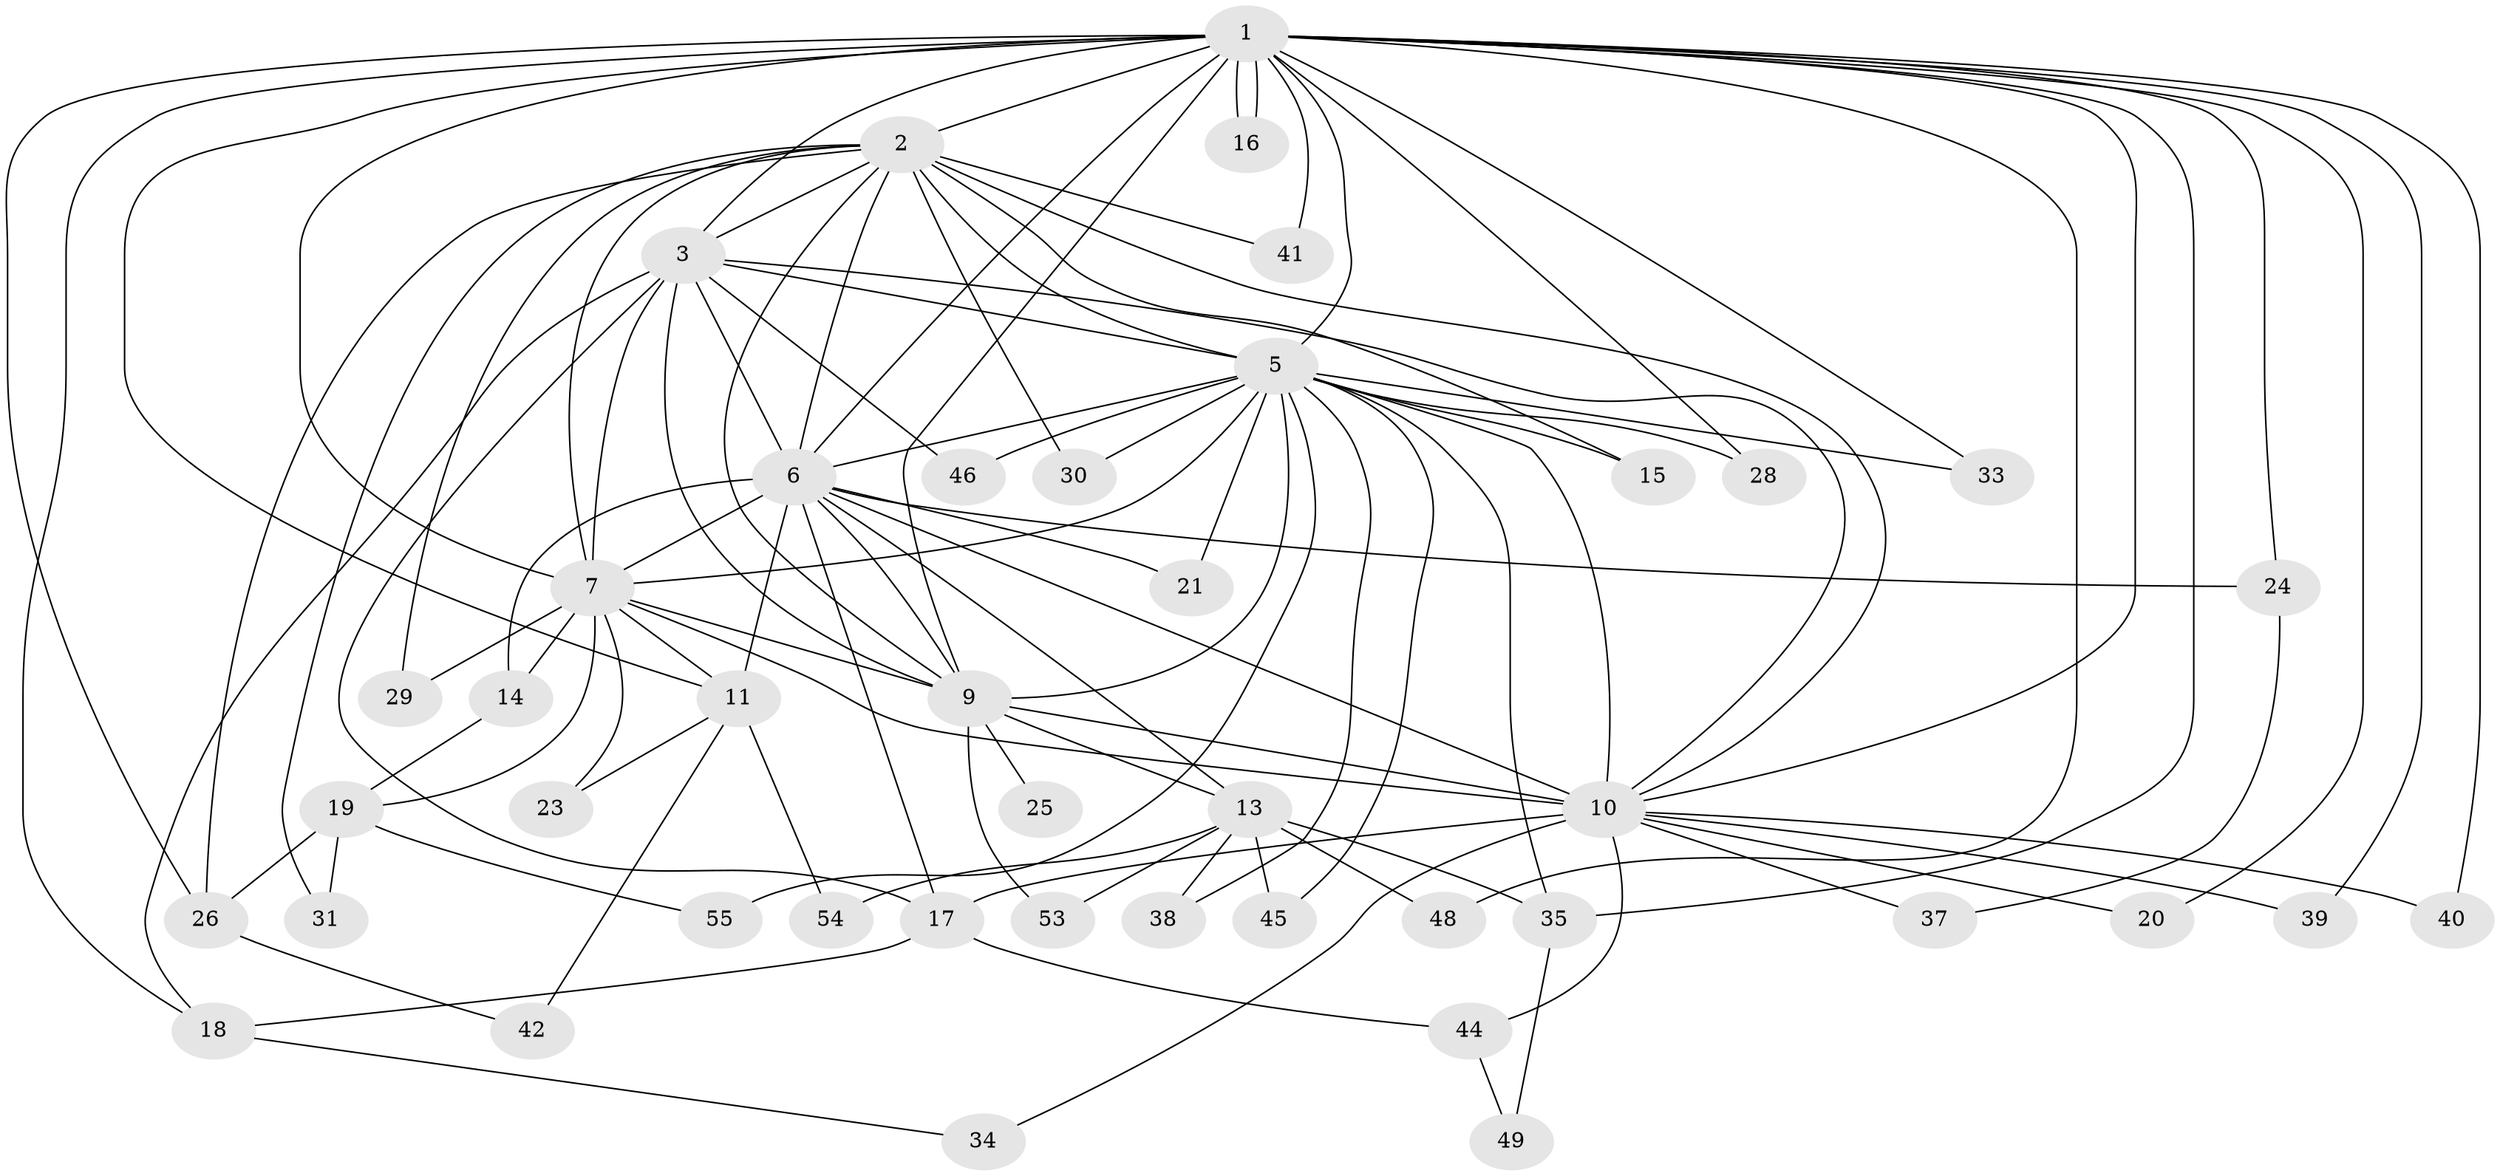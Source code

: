 // original degree distribution, {18: 0.03571428571428571, 16: 0.05357142857142857, 13: 0.05357142857142857, 15: 0.017857142857142856, 17: 0.017857142857142856, 5: 0.05357142857142857, 3: 0.125, 7: 0.017857142857142856, 2: 0.5714285714285714, 4: 0.05357142857142857}
// Generated by graph-tools (version 1.1) at 2025/11/02/27/25 16:11:05]
// undirected, 43 vertices, 102 edges
graph export_dot {
graph [start="1"]
  node [color=gray90,style=filled];
  1 [super="+4"];
  2 [super="+47"];
  3 [super="+51"];
  5 [super="+8"];
  6 [super="+22"];
  7 [super="+50"];
  9 [super="+12"];
  10 [super="+27"];
  11 [super="+32"];
  13 [super="+52"];
  14;
  15;
  16;
  17 [super="+56"];
  18 [super="+36"];
  19 [super="+43"];
  20;
  21;
  23;
  24;
  25;
  26;
  28;
  29;
  30;
  31;
  33;
  34;
  35;
  37;
  38;
  39;
  40;
  41;
  42;
  44;
  45;
  46;
  48;
  49;
  53;
  54;
  55;
  1 -- 2 [weight=3];
  1 -- 3 [weight=2];
  1 -- 5 [weight=4];
  1 -- 6 [weight=2];
  1 -- 7 [weight=3];
  1 -- 9 [weight=2];
  1 -- 10 [weight=2];
  1 -- 11;
  1 -- 16;
  1 -- 16;
  1 -- 24;
  1 -- 35;
  1 -- 39;
  1 -- 40;
  1 -- 41;
  1 -- 48;
  1 -- 33;
  1 -- 20;
  1 -- 26;
  1 -- 28;
  1 -- 18;
  2 -- 3;
  2 -- 5 [weight=2];
  2 -- 6;
  2 -- 7;
  2 -- 9;
  2 -- 10;
  2 -- 15;
  2 -- 26;
  2 -- 29;
  2 -- 30;
  2 -- 31;
  2 -- 41;
  3 -- 5 [weight=3];
  3 -- 6;
  3 -- 7;
  3 -- 9;
  3 -- 10;
  3 -- 17;
  3 -- 18;
  3 -- 46;
  5 -- 6 [weight=3];
  5 -- 7 [weight=2];
  5 -- 9 [weight=2];
  5 -- 10 [weight=2];
  5 -- 15;
  5 -- 28;
  5 -- 33;
  5 -- 46;
  5 -- 21;
  5 -- 30;
  5 -- 35;
  5 -- 38;
  5 -- 45;
  5 -- 55;
  6 -- 7;
  6 -- 9;
  6 -- 10 [weight=2];
  6 -- 11;
  6 -- 13;
  6 -- 14;
  6 -- 21;
  6 -- 17;
  6 -- 24;
  7 -- 9;
  7 -- 10;
  7 -- 14;
  7 -- 19;
  7 -- 23;
  7 -- 29;
  7 -- 11;
  9 -- 10 [weight=2];
  9 -- 13;
  9 -- 25 [weight=2];
  9 -- 53;
  10 -- 17;
  10 -- 20;
  10 -- 34;
  10 -- 37;
  10 -- 39;
  10 -- 40;
  10 -- 44;
  11 -- 23;
  11 -- 54;
  11 -- 42;
  13 -- 38;
  13 -- 45;
  13 -- 48;
  13 -- 54;
  13 -- 53;
  13 -- 35;
  14 -- 19;
  17 -- 18;
  17 -- 44;
  18 -- 34;
  19 -- 31;
  19 -- 55;
  19 -- 26;
  24 -- 37;
  26 -- 42;
  35 -- 49;
  44 -- 49;
}
